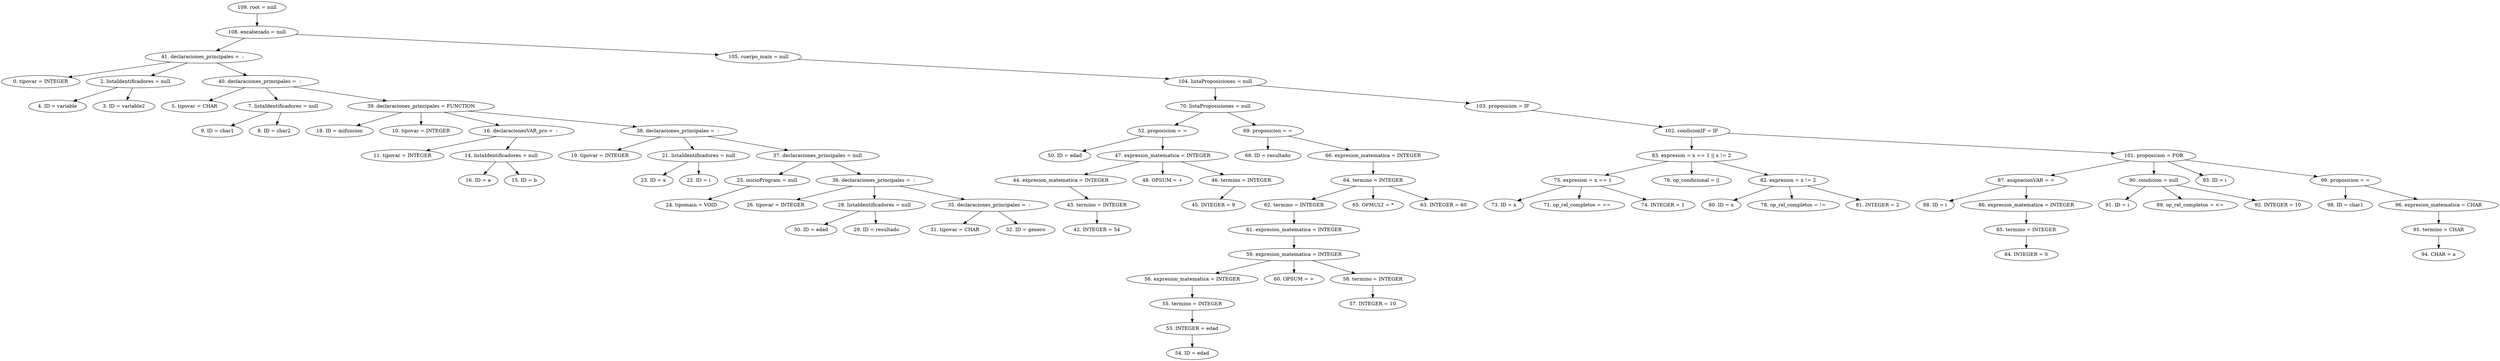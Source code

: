 digraph G {
"109. root = null"->"108. encabezado = null"
"108. encabezado = null"->"41. declaraciones_principales =  : "
"41. declaraciones_principales =  : "->"0. tipovar = INTEGER"
"41. declaraciones_principales =  : "->"2. listaIdentificadores = null"
"2. listaIdentificadores = null"->"4. ID = variable"
"2. listaIdentificadores = null"->"3. ID = variable2"
"41. declaraciones_principales =  : "->"40. declaraciones_principales =  : "
"40. declaraciones_principales =  : "->"5. tipovar = CHAR"
"40. declaraciones_principales =  : "->"7. listaIdentificadores = null"
"7. listaIdentificadores = null"->"9. ID = char1"
"7. listaIdentificadores = null"->"8. ID = char2"
"40. declaraciones_principales =  : "->"39. declaraciones_principales = FUNCTION"
"39. declaraciones_principales = FUNCTION"->"18. ID = mifuncion"
"39. declaraciones_principales = FUNCTION"->"10. tipovar = INTEGER"
"39. declaraciones_principales = FUNCTION"->"16. declaracionesVAR_pro =  : "
"16. declaracionesVAR_pro =  : "->"11. tipovar = INTEGER"
"16. declaracionesVAR_pro =  : "->"14. listaIdentificadores = null"
"14. listaIdentificadores = null"->"16. ID = a"
"14. listaIdentificadores = null"->"15. ID = b"
"39. declaraciones_principales = FUNCTION"->"38. declaraciones_principales =  : "
"38. declaraciones_principales =  : "->"19. tipovar = INTEGER"
"38. declaraciones_principales =  : "->"21. listaIdentificadores = null"
"21. listaIdentificadores = null"->"23. ID = x"
"21. listaIdentificadores = null"->"22. ID = i"
"38. declaraciones_principales =  : "->"37. declaraciones_principales = null"
"37. declaraciones_principales = null"->"25. inicioProgram = null"
"25. inicioProgram = null"->"24. tipomain = VOID"
"37. declaraciones_principales = null"->"36. declaraciones_principales =  : "
"36. declaraciones_principales =  : "->"26. tipovar = INTEGER"
"36. declaraciones_principales =  : "->"28. listaIdentificadores = null"
"28. listaIdentificadores = null"->"30. ID = edad"
"28. listaIdentificadores = null"->"29. ID = resultado"
"36. declaraciones_principales =  : "->"35. declaraciones_principales =  : "
"35. declaraciones_principales =  : "->"31. tipovar = CHAR"
"35. declaraciones_principales =  : "->"32. ID = genero"
"108. encabezado = null"->"105. cuerpo_main = null"
"105. cuerpo_main = null"->"104. listaProposiciones = null"
"104. listaProposiciones = null"->"70. listaProposiciones = null"
"70. listaProposiciones = null"->"52. proposicion = ="
"52. proposicion = ="->"50. ID = edad"
"52. proposicion = ="->"47. expresion_matematica = INTEGER"
"47. expresion_matematica = INTEGER"->"44. expresion_matematica = INTEGER"
"44. expresion_matematica = INTEGER"->"43. termino = INTEGER"
"43. termino = INTEGER"->"42. INTEGER = 54"
"47. expresion_matematica = INTEGER"->"48. OPSUM = +"
"47. expresion_matematica = INTEGER"->"46. termino = INTEGER"
"46. termino = INTEGER"->"45. INTEGER = 9"
"70. listaProposiciones = null"->"69. proposicion = ="
"69. proposicion = ="->"68. ID = resultado"
"69. proposicion = ="->"66. expresion_matematica = INTEGER"
"66. expresion_matematica = INTEGER"->"64. termino = INTEGER"
"64. termino = INTEGER"->"62. termino = INTEGER"
"62. termino = INTEGER"->"61. expresion_matematica = INTEGER"
"61. expresion_matematica = INTEGER"->"59. expresion_matematica = INTEGER"
"59. expresion_matematica = INTEGER"->"56. expresion_matematica = INTEGER"
"56. expresion_matematica = INTEGER"->"55. termino = INTEGER"
"55. termino = INTEGER"->"53. INTEGER = edad"
"53. INTEGER = edad"->"54. ID = edad"
"59. expresion_matematica = INTEGER"->"60. OPSUM = +"
"59. expresion_matematica = INTEGER"->"58. termino = INTEGER"
"58. termino = INTEGER"->"57. INTEGER = 10"
"64. termino = INTEGER"->"65. OPMULT = *"
"64. termino = INTEGER"->"63. INTEGER = 60"
"104. listaProposiciones = null"->"103. proposicion = IF"
"103. proposicion = IF"->"102. condicionIF = IF"
"102. condicionIF = IF"->"83. expresion = x == 1 || x != 2"
"83. expresion = x == 1 || x != 2"->"75. expresion = x == 1"
"75. expresion = x == 1"->"73. ID = x"
"75. expresion = x == 1"->"71. op_rel_completos = =="
"75. expresion = x == 1"->"74. INTEGER = 1"
"83. expresion = x == 1 || x != 2"->"76. op_condicional = ||"
"83. expresion = x == 1 || x != 2"->"82. expresion = x != 2"
"82. expresion = x != 2"->"80. ID = x"
"82. expresion = x != 2"->"78. op_rel_completos = !="
"82. expresion = x != 2"->"81. INTEGER = 2"
"102. condicionIF = IF"->"101. proposicion = FOR"
"101. proposicion = FOR"->"87. asignacionVAR = ="
"87. asignacionVAR = ="->"88. ID = i"
"87. asignacionVAR = ="->"86. expresion_matematica = INTEGER"
"86. expresion_matematica = INTEGER"->"85. termino = INTEGER"
"85. termino = INTEGER"->"84. INTEGER = 0"
"101. proposicion = FOR"->"90. condicion = null"
"90. condicion = null"->"91. ID = i"
"90. condicion = null"->"89. op_rel_completos = <="
"90. condicion = null"->"92. INTEGER = 10"
"101. proposicion = FOR"->"93. ID = i"
"101. proposicion = FOR"->"99. proposicion = ="
"99. proposicion = ="->"98. ID = char1"
"99. proposicion = ="->"96. expresion_matematica = CHAR"
"96. expresion_matematica = CHAR"->"95. termino = CHAR"
"95. termino = CHAR"->"94. CHAR = a"


}
